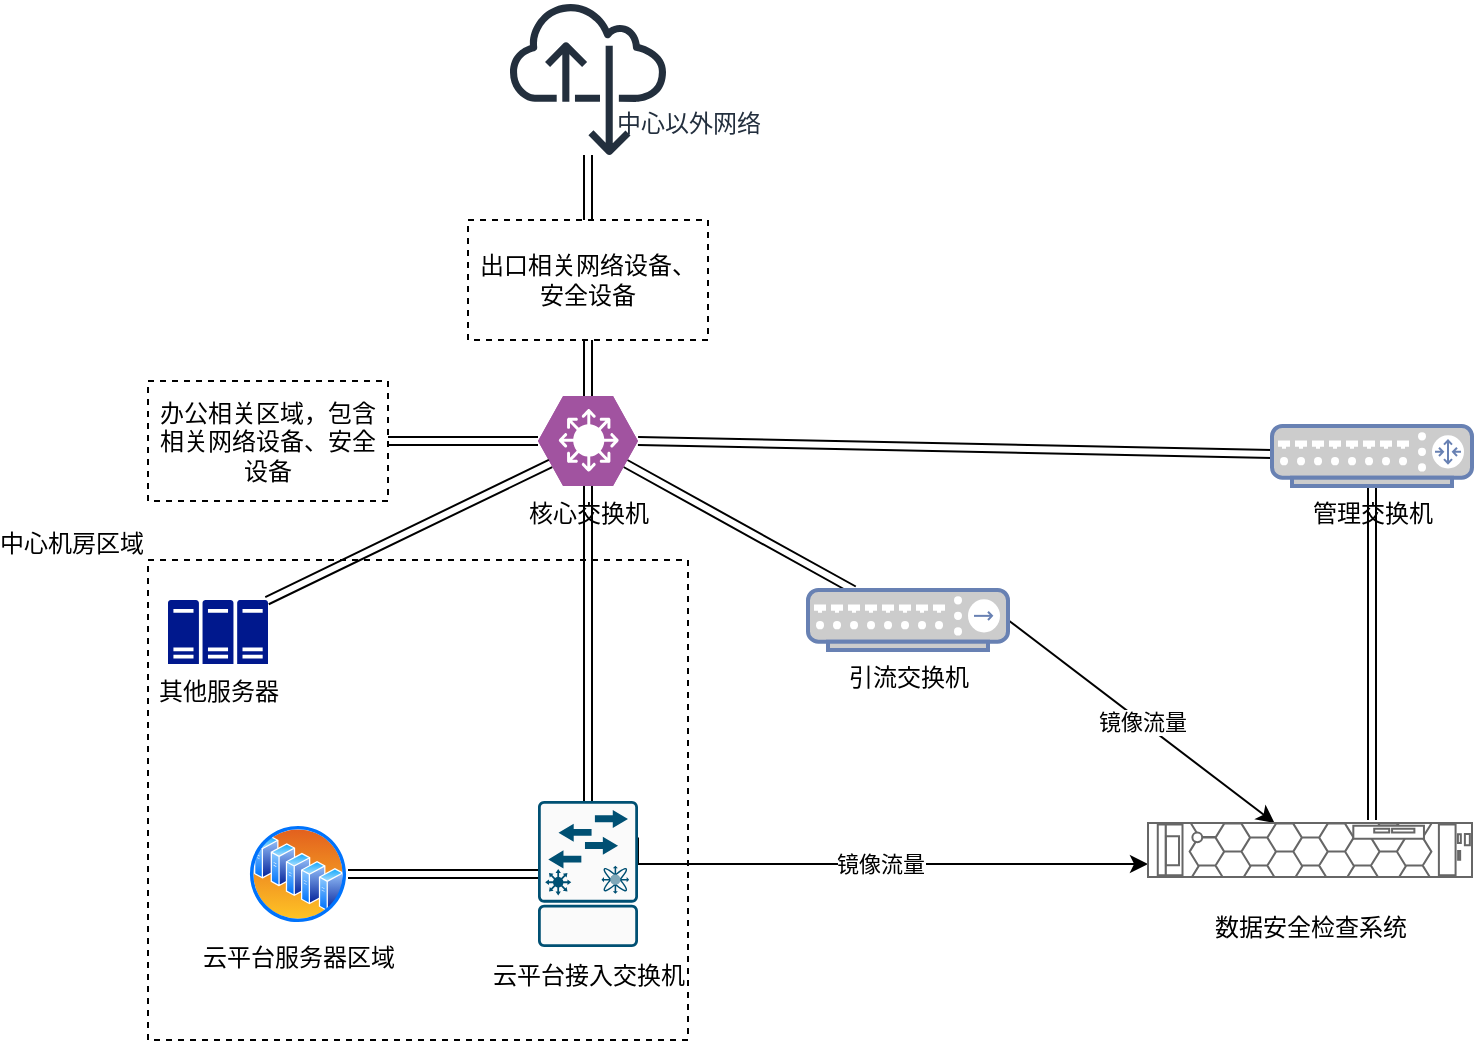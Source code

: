 <mxfile version="24.3.1" type="github">
  <diagram name="第 1 页" id="w1na8V84WTgznCSOoCIz">
    <mxGraphModel dx="1050" dy="530" grid="0" gridSize="10" guides="1" tooltips="1" connect="1" arrows="1" fold="1" page="1" pageScale="1" pageWidth="827" pageHeight="1169" background="#ffffff" math="0" shadow="0">
      <root>
        <mxCell id="0" />
        <mxCell id="1" parent="0" />
        <mxCell id="V-vGfC3Jyy6Ihq8TZDpE-29" value="&lt;p align=&quot;left&quot; style=&quot;line-height: 100%; padding-top: 0px; margin-top: 0px; margin-bottom: 0px; padding-bottom: 0px; padding-right: 0px;&quot;&gt;&lt;font face=&quot;Times New Roman&quot;&gt;中心机房区域&lt;/font&gt;&lt;/p&gt;" style="rounded=0;whiteSpace=wrap;html=1;dashed=1;align=right;labelPosition=left;verticalLabelPosition=top;verticalAlign=bottom;textDirection=ltr;" parent="1" vertex="1">
          <mxGeometry x="110" y="295" width="270" height="240" as="geometry" />
        </mxCell>
        <mxCell id="V-vGfC3Jyy6Ihq8TZDpE-1" value="中心以外网络" style="sketch=0;outlineConnect=0;fontColor=#232F3E;gradientColor=none;fillColor=#232F3D;strokeColor=none;dashed=0;verticalLabelPosition=bottom;verticalAlign=top;align=center;html=1;fontSize=12;fontStyle=0;aspect=fixed;pointerEvents=1;shape=mxgraph.aws4.internet_alt22;spacingLeft=100;spacingTop=-30;" parent="1" vertex="1">
          <mxGeometry x="291" y="15" width="78" height="78" as="geometry" />
        </mxCell>
        <mxCell id="V-vGfC3Jyy6Ihq8TZDpE-27" style="edgeStyle=none;rounded=0;orthogonalLoop=1;jettySize=auto;html=1;exitX=1;exitY=0.5;exitDx=0;exitDy=0;exitPerimeter=0;shape=link;" parent="1" source="V-vGfC3Jyy6Ihq8TZDpE-4" target="V-vGfC3Jyy6Ihq8TZDpE-18" edge="1">
          <mxGeometry relative="1" as="geometry" />
        </mxCell>
        <mxCell id="V-vGfC3Jyy6Ihq8TZDpE-39" style="edgeStyle=none;rounded=0;orthogonalLoop=1;jettySize=auto;html=1;exitX=0.875;exitY=0.75;exitDx=0;exitDy=0;exitPerimeter=0;shape=link;" parent="1" source="V-vGfC3Jyy6Ihq8TZDpE-4" target="V-vGfC3Jyy6Ihq8TZDpE-17" edge="1">
          <mxGeometry relative="1" as="geometry" />
        </mxCell>
        <mxCell id="V-vGfC3Jyy6Ihq8TZDpE-4" value="核心交换机" style="verticalLabelPosition=bottom;sketch=0;html=1;fillColor=#A153A0;strokeColor=#ffffff;verticalAlign=top;align=center;points=[[0,0.5,0],[0.125,0.25,0],[0.25,0,0],[0.5,0,0],[0.75,0,0],[0.875,0.25,0],[1,0.5,0],[0.875,0.75,0],[0.75,1,0],[0.5,1,0],[0.125,0.75,0]];pointerEvents=1;shape=mxgraph.cisco_safe.compositeIcon;bgIcon=mxgraph.cisco_safe.design.blank_device;resIcon=mxgraph.cisco_safe.design.l3_switch;" parent="1" vertex="1">
          <mxGeometry x="305" y="213" width="50" height="45" as="geometry" />
        </mxCell>
        <mxCell id="V-vGfC3Jyy6Ihq8TZDpE-26" style="edgeStyle=none;rounded=0;orthogonalLoop=1;jettySize=auto;html=1;shape=link;" parent="1" source="V-vGfC3Jyy6Ihq8TZDpE-5" target="V-vGfC3Jyy6Ihq8TZDpE-25" edge="1">
          <mxGeometry relative="1" as="geometry" />
        </mxCell>
        <mxCell id="V-vGfC3Jyy6Ihq8TZDpE-42" value="镜像流量" style="edgeStyle=orthogonalEdgeStyle;rounded=0;orthogonalLoop=1;jettySize=auto;html=1;exitX=1;exitY=0.25;exitDx=0;exitDy=0;exitPerimeter=0;" parent="1" source="V-vGfC3Jyy6Ihq8TZDpE-5" target="V-vGfC3Jyy6Ihq8TZDpE-40" edge="1">
          <mxGeometry relative="1" as="geometry">
            <Array as="points">
              <mxPoint x="355" y="447" />
            </Array>
          </mxGeometry>
        </mxCell>
        <mxCell id="V-vGfC3Jyy6Ihq8TZDpE-5" value="云平台接入交换机" style="sketch=0;points=[[0.015,0.015,0],[0.985,0.015,0],[0.985,0.985,0],[0.015,0.985,0],[0.25,0,0],[0.5,0,0],[0.75,0,0],[1,0.25,0],[1,0.5,0],[1,0.75,0],[0.75,1,0],[0.5,1,0],[0.25,1,0],[0,0.75,0],[0,0.5,0],[0,0.25,0]];verticalLabelPosition=bottom;html=1;verticalAlign=top;aspect=fixed;align=center;pointerEvents=1;shape=mxgraph.cisco19.rect;prIcon=fibre_channel_fabric_switch;fillColor=#FAFAFA;strokeColor=#005073;" parent="1" vertex="1">
          <mxGeometry x="305" y="415.5" width="50" height="73" as="geometry" />
        </mxCell>
        <mxCell id="V-vGfC3Jyy6Ihq8TZDpE-6" value="出口相关网络设备、安全设备" style="rounded=0;whiteSpace=wrap;html=1;dashed=1;" parent="1" vertex="1">
          <mxGeometry x="270" y="125" width="120" height="60" as="geometry" />
        </mxCell>
        <mxCell id="V-vGfC3Jyy6Ihq8TZDpE-14" value="" style="endArrow=classic;startArrow=classic;html=1;rounded=0;exitX=0.5;exitY=0;exitDx=0;exitDy=0;shape=link;" parent="1" source="V-vGfC3Jyy6Ihq8TZDpE-6" target="V-vGfC3Jyy6Ihq8TZDpE-1" edge="1">
          <mxGeometry width="50" height="50" relative="1" as="geometry">
            <mxPoint x="290" y="115" as="sourcePoint" />
            <mxPoint x="340" y="65" as="targetPoint" />
          </mxGeometry>
        </mxCell>
        <mxCell id="V-vGfC3Jyy6Ihq8TZDpE-15" style="rounded=0;orthogonalLoop=1;jettySize=auto;html=1;exitX=0.5;exitY=1;exitDx=0;exitDy=0;entryX=0.5;entryY=0;entryDx=0;entryDy=0;entryPerimeter=0;shape=link;" parent="1" source="V-vGfC3Jyy6Ihq8TZDpE-6" target="V-vGfC3Jyy6Ihq8TZDpE-4" edge="1">
          <mxGeometry relative="1" as="geometry" />
        </mxCell>
        <mxCell id="V-vGfC3Jyy6Ihq8TZDpE-47" value="镜像流量" style="edgeStyle=none;rounded=0;orthogonalLoop=1;jettySize=auto;html=1;exitX=1;exitY=0.5;exitDx=0;exitDy=0;exitPerimeter=0;" parent="1" source="V-vGfC3Jyy6Ihq8TZDpE-17" target="V-vGfC3Jyy6Ihq8TZDpE-40" edge="1">
          <mxGeometry relative="1" as="geometry" />
        </mxCell>
        <mxCell id="V-vGfC3Jyy6Ihq8TZDpE-17" value="&lt;font color=&quot;#000000&quot;&gt;引流交换机&lt;/font&gt;" style="fontColor=#0066CC;verticalAlign=top;verticalLabelPosition=bottom;labelPosition=center;align=center;html=1;outlineConnect=0;fillColor=#CCCCCC;strokeColor=#6881B3;gradientColor=none;gradientDirection=north;strokeWidth=2;shape=mxgraph.networks.hub;" parent="1" vertex="1">
          <mxGeometry x="440" y="310" width="100" height="30" as="geometry" />
        </mxCell>
        <mxCell id="V-vGfC3Jyy6Ihq8TZDpE-48" style="edgeStyle=none;rounded=0;orthogonalLoop=1;jettySize=auto;html=1;shape=link;" parent="1" source="V-vGfC3Jyy6Ihq8TZDpE-18" edge="1">
          <mxGeometry relative="1" as="geometry">
            <mxPoint x="722" y="425" as="targetPoint" />
          </mxGeometry>
        </mxCell>
        <mxCell id="V-vGfC3Jyy6Ihq8TZDpE-18" value="&lt;font color=&quot;#000000&quot;&gt;管理交换机&lt;/font&gt;" style="fontColor=#0066CC;verticalAlign=top;verticalLabelPosition=bottom;labelPosition=center;align=center;html=1;outlineConnect=0;fillColor=#CCCCCC;strokeColor=#6881B3;gradientColor=none;gradientDirection=north;strokeWidth=2;shape=mxgraph.networks.router;" parent="1" vertex="1">
          <mxGeometry x="672" y="228" width="100" height="30" as="geometry" />
        </mxCell>
        <mxCell id="V-vGfC3Jyy6Ihq8TZDpE-20" value="办公相关区域，包含相关网络设备、安全设备" style="rounded=0;whiteSpace=wrap;html=1;dashed=1;" parent="1" vertex="1">
          <mxGeometry x="110" y="205.5" width="120" height="60" as="geometry" />
        </mxCell>
        <mxCell id="V-vGfC3Jyy6Ihq8TZDpE-21" style="edgeStyle=none;rounded=0;orthogonalLoop=1;jettySize=auto;html=1;entryX=0;entryY=0.5;entryDx=0;entryDy=0;entryPerimeter=0;shape=link;" parent="1" source="V-vGfC3Jyy6Ihq8TZDpE-20" target="V-vGfC3Jyy6Ihq8TZDpE-4" edge="1">
          <mxGeometry relative="1" as="geometry" />
        </mxCell>
        <mxCell id="V-vGfC3Jyy6Ihq8TZDpE-25" value="云平台服务器区域" style="image;aspect=fixed;perimeter=ellipsePerimeter;html=1;align=center;shadow=0;dashed=0;spacingTop=3;image=img/lib/active_directory/server_farm.svg;" parent="1" vertex="1">
          <mxGeometry x="160" y="427" width="50" height="50" as="geometry" />
        </mxCell>
        <mxCell id="V-vGfC3Jyy6Ihq8TZDpE-32" value="其他服务器" style="sketch=0;aspect=fixed;pointerEvents=1;shadow=0;dashed=0;html=1;strokeColor=none;labelPosition=center;verticalLabelPosition=bottom;verticalAlign=top;align=center;fillColor=#00188D;shape=mxgraph.mscae.enterprise.server_farm" parent="1" vertex="1">
          <mxGeometry x="120" y="315" width="50" height="32" as="geometry" />
        </mxCell>
        <mxCell id="V-vGfC3Jyy6Ihq8TZDpE-36" style="edgeStyle=none;rounded=0;orthogonalLoop=1;jettySize=auto;html=1;exitX=0.125;exitY=0.75;exitDx=0;exitDy=0;exitPerimeter=0;entryX=0.99;entryY=0.01;entryDx=0;entryDy=0;entryPerimeter=0;shape=link;" parent="1" source="V-vGfC3Jyy6Ihq8TZDpE-4" target="V-vGfC3Jyy6Ihq8TZDpE-32" edge="1">
          <mxGeometry relative="1" as="geometry" />
        </mxCell>
        <mxCell id="V-vGfC3Jyy6Ihq8TZDpE-37" style="edgeStyle=none;rounded=0;orthogonalLoop=1;jettySize=auto;html=1;exitX=0.5;exitY=1;exitDx=0;exitDy=0;exitPerimeter=0;shape=link;" parent="1" source="V-vGfC3Jyy6Ihq8TZDpE-4" target="V-vGfC3Jyy6Ihq8TZDpE-5" edge="1">
          <mxGeometry relative="1" as="geometry">
            <mxPoint x="330" y="317" as="targetPoint" />
          </mxGeometry>
        </mxCell>
        <mxCell id="V-vGfC3Jyy6Ihq8TZDpE-40" value="&lt;p style=&quot;line-height: 100%;&quot;&gt;数据安全检查系统&lt;br&gt;&lt;/p&gt;" style="strokeColor=#666666;html=1;labelPosition=center;align=center;spacingLeft=0;shadow=0;dashed=0;outlineConnect=0;shape=mxgraph.rack.dell.poweredge_r540;verticalLabelPosition=bottom;verticalAlign=top;" parent="1" vertex="1">
          <mxGeometry x="610" y="426.5" width="162" height="27" as="geometry" />
        </mxCell>
      </root>
    </mxGraphModel>
  </diagram>
</mxfile>
